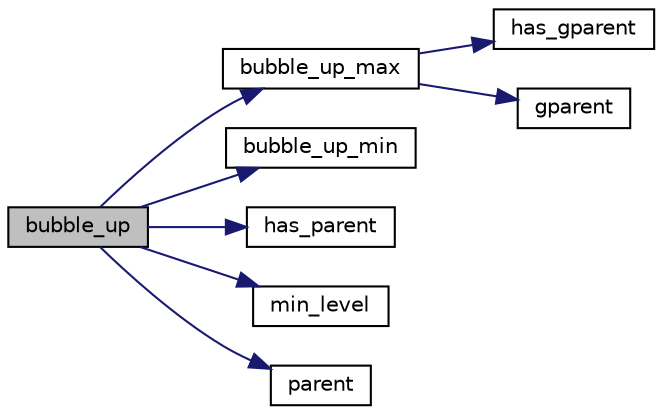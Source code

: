 digraph "bubble_up"
{
 // INTERACTIVE_SVG=YES
  edge [fontname="Helvetica",fontsize="10",labelfontname="Helvetica",labelfontsize="10"];
  node [fontname="Helvetica",fontsize="10",shape=record];
  rankdir="LR";
  Node1 [label="bubble_up",height=0.2,width=0.4,color="black", fillcolor="grey75", style="filled", fontcolor="black"];
  Node1 -> Node2 [color="midnightblue",fontsize="10",style="solid",fontname="Helvetica"];
  Node2 [label="bubble_up_max",height=0.2,width=0.4,color="black", fillcolor="white", style="filled",URL="$d2/d49/mmheap_8h.html#ab9670afa414f19bad1cc990fb73ecb21"];
  Node2 -> Node3 [color="midnightblue",fontsize="10",style="solid",fontname="Helvetica"];
  Node3 [label="has_gparent",height=0.2,width=0.4,color="black", fillcolor="white", style="filled",URL="$d2/d49/mmheap_8h.html#a554a75bc698c878f543ee035959cd966"];
  Node2 -> Node4 [color="midnightblue",fontsize="10",style="solid",fontname="Helvetica"];
  Node4 [label="gparent",height=0.2,width=0.4,color="black", fillcolor="white", style="filled",URL="$d2/d49/mmheap_8h.html#ab3a2489cfbe2a652417f8a179415e63e"];
  Node1 -> Node5 [color="midnightblue",fontsize="10",style="solid",fontname="Helvetica"];
  Node5 [label="bubble_up_min",height=0.2,width=0.4,color="black", fillcolor="white", style="filled",URL="$d2/d49/mmheap_8h.html#a45932202641d32f473810d5ef2773fa0"];
  Node1 -> Node6 [color="midnightblue",fontsize="10",style="solid",fontname="Helvetica"];
  Node6 [label="has_parent",height=0.2,width=0.4,color="black", fillcolor="white", style="filled",URL="$d2/d49/mmheap_8h.html#a8b5fb20d2c1848b90ca511b115cedd7e"];
  Node1 -> Node7 [color="midnightblue",fontsize="10",style="solid",fontname="Helvetica"];
  Node7 [label="min_level",height=0.2,width=0.4,color="black", fillcolor="white", style="filled",URL="$d2/d49/mmheap_8h.html#a568a216aae7ec7c8d84cd4311e1d7f4c"];
  Node1 -> Node8 [color="midnightblue",fontsize="10",style="solid",fontname="Helvetica"];
  Node8 [label="parent",height=0.2,width=0.4,color="black", fillcolor="white", style="filled",URL="$d2/d49/mmheap_8h.html#acf7ad7666cec1915563d207102c71a6e"];
}
